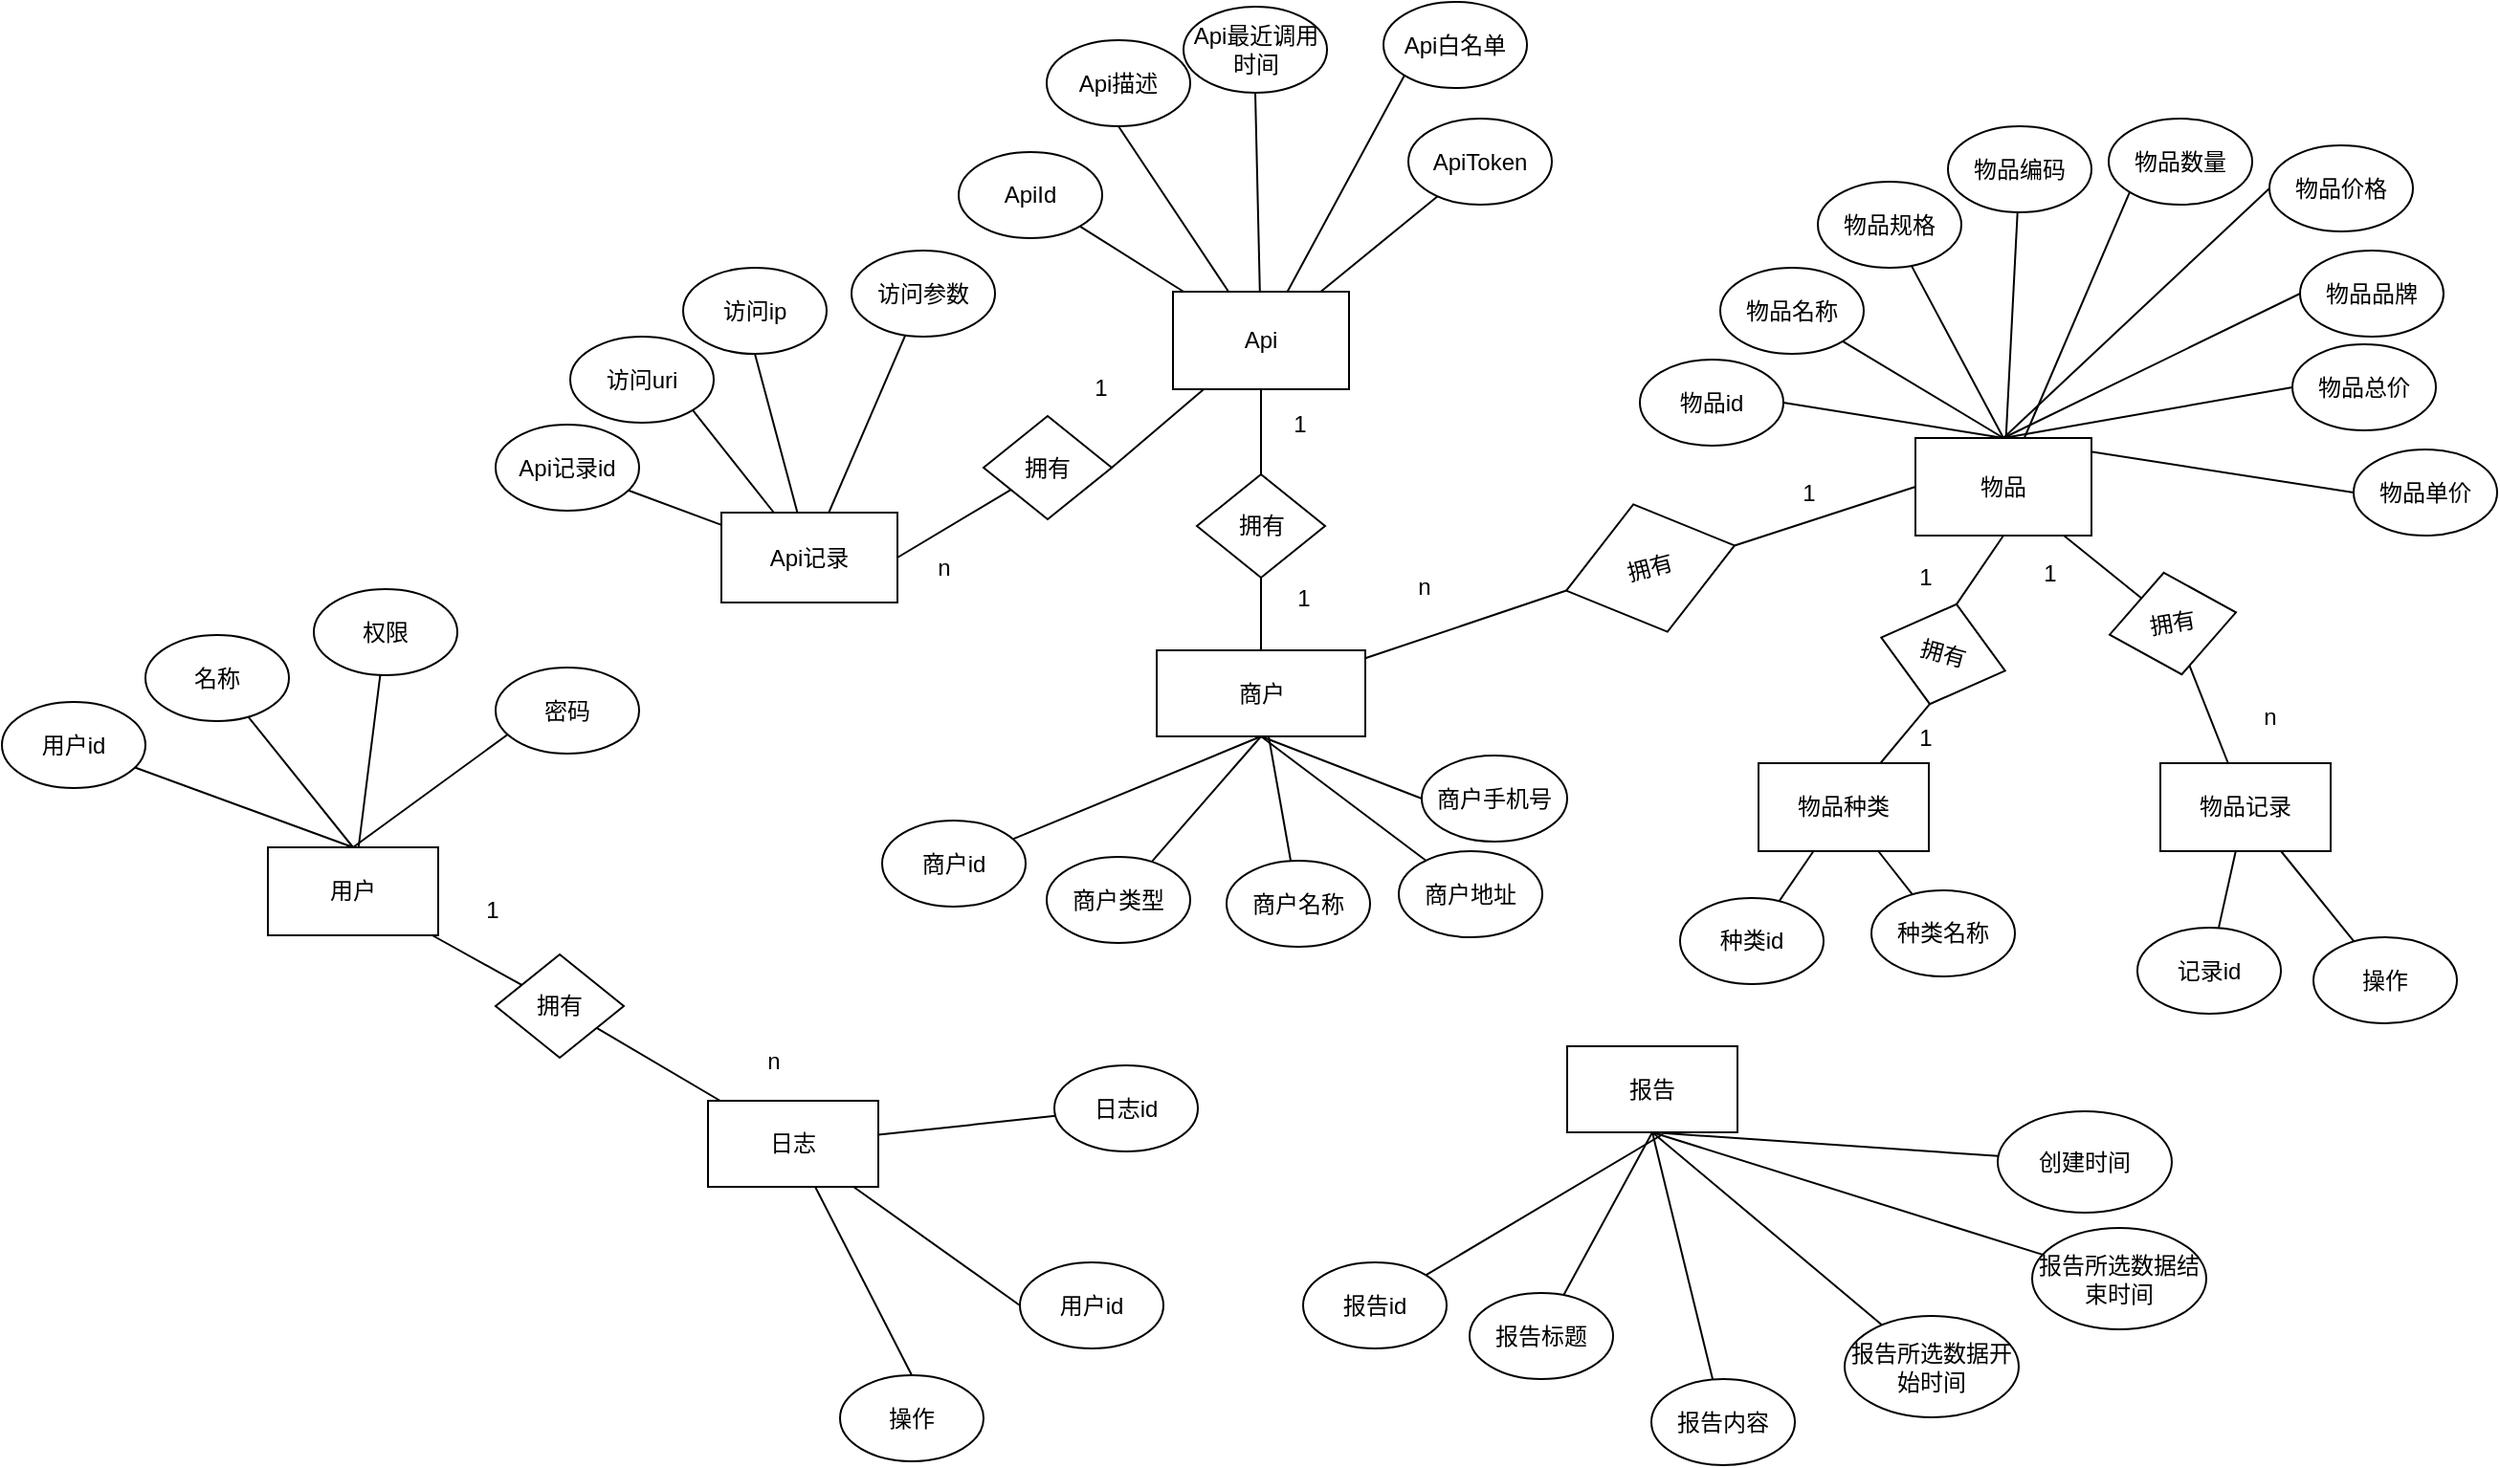 <mxfile version="26.2.13">
  <diagram name="第 1 页" id="D9JgrVOwK0mvOwhrmqaS">
    <mxGraphModel dx="1436" dy="578" grid="0" gridSize="10" guides="1" tooltips="1" connect="1" arrows="1" fold="1" page="0" pageScale="1" pageWidth="827" pageHeight="1169" math="0" shadow="0">
      <root>
        <mxCell id="0" />
        <mxCell id="1" parent="0" />
        <mxCell id="EDPaD9Az1uUJM7cs_bUE-3" value="用户" style="rounded=0;whiteSpace=wrap;html=1;" parent="1" vertex="1">
          <mxGeometry x="-165" y="526" width="89" height="46" as="geometry" />
        </mxCell>
        <mxCell id="EDPaD9Az1uUJM7cs_bUE-11" style="rounded=0;orthogonalLoop=1;jettySize=auto;html=1;endArrow=none;startFill=0;entryX=0.5;entryY=0;entryDx=0;entryDy=0;" parent="1" source="EDPaD9Az1uUJM7cs_bUE-5" target="EDPaD9Az1uUJM7cs_bUE-3" edge="1">
          <mxGeometry relative="1" as="geometry" />
        </mxCell>
        <mxCell id="EDPaD9Az1uUJM7cs_bUE-5" value="用户id" style="ellipse;whiteSpace=wrap;html=1;" parent="1" vertex="1">
          <mxGeometry x="-304" y="450" width="75" height="45" as="geometry" />
        </mxCell>
        <mxCell id="EDPaD9Az1uUJM7cs_bUE-12" style="rounded=0;orthogonalLoop=1;jettySize=auto;html=1;entryX=0.5;entryY=0;entryDx=0;entryDy=0;endArrow=none;startFill=0;" parent="1" source="EDPaD9Az1uUJM7cs_bUE-6" target="EDPaD9Az1uUJM7cs_bUE-3" edge="1">
          <mxGeometry relative="1" as="geometry" />
        </mxCell>
        <mxCell id="EDPaD9Az1uUJM7cs_bUE-6" value="名称" style="ellipse;whiteSpace=wrap;html=1;" parent="1" vertex="1">
          <mxGeometry x="-229" y="415" width="75" height="45" as="geometry" />
        </mxCell>
        <mxCell id="EDPaD9Az1uUJM7cs_bUE-13" style="rounded=0;orthogonalLoop=1;jettySize=auto;html=1;endArrow=none;startFill=0;" parent="1" source="EDPaD9Az1uUJM7cs_bUE-7" target="EDPaD9Az1uUJM7cs_bUE-3" edge="1">
          <mxGeometry relative="1" as="geometry" />
        </mxCell>
        <mxCell id="EDPaD9Az1uUJM7cs_bUE-7" value="权限" style="ellipse;whiteSpace=wrap;html=1;" parent="1" vertex="1">
          <mxGeometry x="-141" y="391" width="75" height="45" as="geometry" />
        </mxCell>
        <mxCell id="EDPaD9Az1uUJM7cs_bUE-16" style="rounded=0;orthogonalLoop=1;jettySize=auto;html=1;endArrow=none;startFill=0;entryX=0.5;entryY=0;entryDx=0;entryDy=0;" parent="1" target="EDPaD9Az1uUJM7cs_bUE-3" edge="1">
          <mxGeometry relative="1" as="geometry">
            <mxPoint x="-35.339" y="463.868" as="sourcePoint" />
          </mxGeometry>
        </mxCell>
        <mxCell id="EDPaD9Az1uUJM7cs_bUE-8" value="密码" style="ellipse;whiteSpace=wrap;html=1;" parent="1" vertex="1">
          <mxGeometry x="-46" y="432" width="75" height="45" as="geometry" />
        </mxCell>
        <mxCell id="EDPaD9Az1uUJM7cs_bUE-32" style="rounded=0;orthogonalLoop=1;jettySize=auto;html=1;endArrow=none;startFill=0;" parent="1" source="tkXjFBQQrUAs-DRNz6bw-17" target="EDPaD9Az1uUJM7cs_bUE-3" edge="1">
          <mxGeometry relative="1" as="geometry" />
        </mxCell>
        <mxCell id="EDPaD9Az1uUJM7cs_bUE-152" value="" style="rounded=0;orthogonalLoop=1;jettySize=auto;html=1;endArrow=none;startFill=0;" parent="1" source="EDPaD9Az1uUJM7cs_bUE-17" target="EDPaD9Az1uUJM7cs_bUE-18" edge="1">
          <mxGeometry relative="1" as="geometry" />
        </mxCell>
        <mxCell id="EDPaD9Az1uUJM7cs_bUE-153" style="rounded=0;orthogonalLoop=1;jettySize=auto;html=1;entryX=0;entryY=0.5;entryDx=0;entryDy=0;endArrow=none;startFill=0;" parent="1" source="EDPaD9Az1uUJM7cs_bUE-17" target="EDPaD9Az1uUJM7cs_bUE-19" edge="1">
          <mxGeometry relative="1" as="geometry" />
        </mxCell>
        <mxCell id="EDPaD9Az1uUJM7cs_bUE-154" style="rounded=0;orthogonalLoop=1;jettySize=auto;html=1;entryX=0.5;entryY=0;entryDx=0;entryDy=0;endArrow=none;startFill=0;" parent="1" source="EDPaD9Az1uUJM7cs_bUE-17" target="EDPaD9Az1uUJM7cs_bUE-20" edge="1">
          <mxGeometry relative="1" as="geometry" />
        </mxCell>
        <mxCell id="EDPaD9Az1uUJM7cs_bUE-17" value="日志" style="rounded=0;whiteSpace=wrap;html=1;" parent="1" vertex="1">
          <mxGeometry x="65" y="658.5" width="89" height="45" as="geometry" />
        </mxCell>
        <mxCell id="EDPaD9Az1uUJM7cs_bUE-18" value="日志id" style="ellipse;whiteSpace=wrap;html=1;" parent="1" vertex="1">
          <mxGeometry x="246" y="640" width="75" height="45" as="geometry" />
        </mxCell>
        <mxCell id="EDPaD9Az1uUJM7cs_bUE-19" value="用户id" style="ellipse;whiteSpace=wrap;html=1;" parent="1" vertex="1">
          <mxGeometry x="228" y="743" width="75" height="45" as="geometry" />
        </mxCell>
        <mxCell id="EDPaD9Az1uUJM7cs_bUE-20" value="操作" style="ellipse;whiteSpace=wrap;html=1;" parent="1" vertex="1">
          <mxGeometry x="134" y="802" width="75" height="45" as="geometry" />
        </mxCell>
        <mxCell id="EDPaD9Az1uUJM7cs_bUE-33" value="n" style="text;html=1;align=center;verticalAlign=middle;resizable=0;points=[];autosize=1;strokeColor=none;fillColor=none;" parent="1" vertex="1">
          <mxGeometry x="86" y="624.5" width="25" height="26" as="geometry" />
        </mxCell>
        <mxCell id="EDPaD9Az1uUJM7cs_bUE-34" value="1" style="text;html=1;align=center;verticalAlign=middle;resizable=0;points=[];autosize=1;strokeColor=none;fillColor=none;" parent="1" vertex="1">
          <mxGeometry x="-61" y="546" width="25" height="26" as="geometry" />
        </mxCell>
        <mxCell id="EDPaD9Az1uUJM7cs_bUE-58" value="" style="rounded=0;orthogonalLoop=1;jettySize=auto;html=1;endArrow=none;startFill=0;" parent="1" source="EDPaD9Az1uUJM7cs_bUE-35" target="EDPaD9Az1uUJM7cs_bUE-38" edge="1">
          <mxGeometry relative="1" as="geometry" />
        </mxCell>
        <mxCell id="EDPaD9Az1uUJM7cs_bUE-59" style="rounded=0;orthogonalLoop=1;jettySize=auto;html=1;endArrow=none;startFill=0;exitX=0.5;exitY=1;exitDx=0;exitDy=0;" parent="1" source="EDPaD9Az1uUJM7cs_bUE-35" target="EDPaD9Az1uUJM7cs_bUE-37" edge="1">
          <mxGeometry relative="1" as="geometry" />
        </mxCell>
        <mxCell id="EDPaD9Az1uUJM7cs_bUE-62" style="rounded=0;orthogonalLoop=1;jettySize=auto;html=1;exitX=0.5;exitY=1;exitDx=0;exitDy=0;endArrow=none;startFill=0;" parent="1" source="EDPaD9Az1uUJM7cs_bUE-35" target="EDPaD9Az1uUJM7cs_bUE-36" edge="1">
          <mxGeometry relative="1" as="geometry" />
        </mxCell>
        <mxCell id="EDPaD9Az1uUJM7cs_bUE-64" style="rounded=0;orthogonalLoop=1;jettySize=auto;html=1;entryX=0;entryY=0.5;entryDx=0;entryDy=0;exitX=0.5;exitY=1;exitDx=0;exitDy=0;endArrow=none;startFill=0;" parent="1" source="EDPaD9Az1uUJM7cs_bUE-35" target="EDPaD9Az1uUJM7cs_bUE-55" edge="1">
          <mxGeometry relative="1" as="geometry" />
        </mxCell>
        <mxCell id="EDPaD9Az1uUJM7cs_bUE-65" style="rounded=0;orthogonalLoop=1;jettySize=auto;html=1;exitX=0.5;exitY=1;exitDx=0;exitDy=0;endArrow=none;startFill=0;" parent="1" source="EDPaD9Az1uUJM7cs_bUE-35" target="EDPaD9Az1uUJM7cs_bUE-39" edge="1">
          <mxGeometry relative="1" as="geometry" />
        </mxCell>
        <mxCell id="tkXjFBQQrUAs-DRNz6bw-3" style="rounded=0;orthogonalLoop=1;jettySize=auto;html=1;entryX=0;entryY=0.5;entryDx=0;entryDy=0;endArrow=none;startFill=0;" edge="1" parent="1" source="EDPaD9Az1uUJM7cs_bUE-35" target="tkXjFBQQrUAs-DRNz6bw-1">
          <mxGeometry relative="1" as="geometry" />
        </mxCell>
        <mxCell id="EDPaD9Az1uUJM7cs_bUE-35" value="商户" style="rounded=0;whiteSpace=wrap;html=1;" parent="1" vertex="1">
          <mxGeometry x="299.5" y="423" width="109" height="45" as="geometry" />
        </mxCell>
        <mxCell id="EDPaD9Az1uUJM7cs_bUE-36" value="商户id" style="ellipse;whiteSpace=wrap;html=1;" parent="1" vertex="1">
          <mxGeometry x="156" y="512" width="75" height="45" as="geometry" />
        </mxCell>
        <mxCell id="EDPaD9Az1uUJM7cs_bUE-37" value="商户类型" style="ellipse;whiteSpace=wrap;html=1;" parent="1" vertex="1">
          <mxGeometry x="242" y="531" width="75" height="45" as="geometry" />
        </mxCell>
        <mxCell id="EDPaD9Az1uUJM7cs_bUE-38" value="商户名称" style="ellipse;whiteSpace=wrap;html=1;" parent="1" vertex="1">
          <mxGeometry x="336" y="533" width="75" height="45" as="geometry" />
        </mxCell>
        <mxCell id="EDPaD9Az1uUJM7cs_bUE-39" value="商户地址" style="ellipse;whiteSpace=wrap;html=1;" parent="1" vertex="1">
          <mxGeometry x="426" y="528" width="75" height="45" as="geometry" />
        </mxCell>
        <mxCell id="EDPaD9Az1uUJM7cs_bUE-48" style="rounded=0;orthogonalLoop=1;jettySize=auto;html=1;endArrow=none;startFill=0;" parent="1" source="EDPaD9Az1uUJM7cs_bUE-44" target="EDPaD9Az1uUJM7cs_bUE-45" edge="1">
          <mxGeometry relative="1" as="geometry" />
        </mxCell>
        <mxCell id="EDPaD9Az1uUJM7cs_bUE-49" style="rounded=0;orthogonalLoop=1;jettySize=auto;html=1;endArrow=none;startFill=0;" parent="1" source="EDPaD9Az1uUJM7cs_bUE-44" target="EDPaD9Az1uUJM7cs_bUE-46" edge="1">
          <mxGeometry relative="1" as="geometry" />
        </mxCell>
        <mxCell id="EDPaD9Az1uUJM7cs_bUE-44" value="物品种类" style="rounded=0;whiteSpace=wrap;html=1;" parent="1" vertex="1">
          <mxGeometry x="614" y="482" width="89" height="46" as="geometry" />
        </mxCell>
        <mxCell id="EDPaD9Az1uUJM7cs_bUE-45" value="种类id" style="ellipse;whiteSpace=wrap;html=1;" parent="1" vertex="1">
          <mxGeometry x="573" y="552.5" width="75" height="45" as="geometry" />
        </mxCell>
        <mxCell id="EDPaD9Az1uUJM7cs_bUE-46" value="种类名称" style="ellipse;whiteSpace=wrap;html=1;" parent="1" vertex="1">
          <mxGeometry x="673" y="548.5" width="75" height="45" as="geometry" />
        </mxCell>
        <mxCell id="EDPaD9Az1uUJM7cs_bUE-72" style="rounded=0;orthogonalLoop=1;jettySize=auto;html=1;endArrow=none;startFill=0;" parent="1" source="EDPaD9Az1uUJM7cs_bUE-50" target="EDPaD9Az1uUJM7cs_bUE-54" edge="1">
          <mxGeometry relative="1" as="geometry" />
        </mxCell>
        <mxCell id="EDPaD9Az1uUJM7cs_bUE-73" style="rounded=0;orthogonalLoop=1;jettySize=auto;html=1;entryX=0;entryY=1;entryDx=0;entryDy=0;endArrow=none;startFill=0;" parent="1" source="EDPaD9Az1uUJM7cs_bUE-50" target="EDPaD9Az1uUJM7cs_bUE-66" edge="1">
          <mxGeometry relative="1" as="geometry" />
        </mxCell>
        <mxCell id="EDPaD9Az1uUJM7cs_bUE-74" style="rounded=0;orthogonalLoop=1;jettySize=auto;html=1;entryX=0;entryY=0.5;entryDx=0;entryDy=0;exitX=0.5;exitY=0;exitDx=0;exitDy=0;endArrow=none;startFill=0;" parent="1" source="EDPaD9Az1uUJM7cs_bUE-50" target="EDPaD9Az1uUJM7cs_bUE-67" edge="1">
          <mxGeometry relative="1" as="geometry" />
        </mxCell>
        <mxCell id="EDPaD9Az1uUJM7cs_bUE-75" style="rounded=0;orthogonalLoop=1;jettySize=auto;html=1;entryX=0;entryY=0.5;entryDx=0;entryDy=0;exitX=0.5;exitY=0;exitDx=0;exitDy=0;endArrow=none;startFill=0;" parent="1" source="EDPaD9Az1uUJM7cs_bUE-50" target="EDPaD9Az1uUJM7cs_bUE-68" edge="1">
          <mxGeometry relative="1" as="geometry" />
        </mxCell>
        <mxCell id="EDPaD9Az1uUJM7cs_bUE-76" style="rounded=0;orthogonalLoop=1;jettySize=auto;html=1;entryX=0;entryY=0.5;entryDx=0;entryDy=0;exitX=0.5;exitY=0;exitDx=0;exitDy=0;endArrow=none;startFill=0;" parent="1" source="EDPaD9Az1uUJM7cs_bUE-50" target="EDPaD9Az1uUJM7cs_bUE-69" edge="1">
          <mxGeometry relative="1" as="geometry" />
        </mxCell>
        <mxCell id="EDPaD9Az1uUJM7cs_bUE-77" style="rounded=0;orthogonalLoop=1;jettySize=auto;html=1;entryX=0;entryY=0.5;entryDx=0;entryDy=0;exitX=0.5;exitY=0;exitDx=0;exitDy=0;endArrow=none;startFill=0;" parent="1" source="EDPaD9Az1uUJM7cs_bUE-50" target="EDPaD9Az1uUJM7cs_bUE-70" edge="1">
          <mxGeometry relative="1" as="geometry" />
        </mxCell>
        <mxCell id="EDPaD9Az1uUJM7cs_bUE-78" style="rounded=0;orthogonalLoop=1;jettySize=auto;html=1;exitX=0.5;exitY=0;exitDx=0;exitDy=0;endArrow=none;startFill=0;" parent="1" source="EDPaD9Az1uUJM7cs_bUE-50" target="EDPaD9Az1uUJM7cs_bUE-53" edge="1">
          <mxGeometry relative="1" as="geometry" />
        </mxCell>
        <mxCell id="EDPaD9Az1uUJM7cs_bUE-79" style="rounded=0;orthogonalLoop=1;jettySize=auto;html=1;exitX=0.5;exitY=0;exitDx=0;exitDy=0;endArrow=none;startFill=0;" parent="1" source="EDPaD9Az1uUJM7cs_bUE-50" target="EDPaD9Az1uUJM7cs_bUE-52" edge="1">
          <mxGeometry relative="1" as="geometry" />
        </mxCell>
        <mxCell id="EDPaD9Az1uUJM7cs_bUE-80" style="rounded=0;orthogonalLoop=1;jettySize=auto;html=1;entryX=1;entryY=0.5;entryDx=0;entryDy=0;exitX=0.5;exitY=0;exitDx=0;exitDy=0;endArrow=none;startFill=0;" parent="1" source="EDPaD9Az1uUJM7cs_bUE-50" target="EDPaD9Az1uUJM7cs_bUE-51" edge="1">
          <mxGeometry relative="1" as="geometry" />
        </mxCell>
        <mxCell id="EDPaD9Az1uUJM7cs_bUE-50" value="物品" style="rounded=0;whiteSpace=wrap;html=1;" parent="1" vertex="1">
          <mxGeometry x="696" y="312" width="92" height="51" as="geometry" />
        </mxCell>
        <mxCell id="EDPaD9Az1uUJM7cs_bUE-51" value="物品id" style="ellipse;whiteSpace=wrap;html=1;" parent="1" vertex="1">
          <mxGeometry x="552" y="271" width="75" height="45" as="geometry" />
        </mxCell>
        <mxCell id="EDPaD9Az1uUJM7cs_bUE-52" value="物品名称" style="ellipse;whiteSpace=wrap;html=1;" parent="1" vertex="1">
          <mxGeometry x="594" y="223" width="75" height="45" as="geometry" />
        </mxCell>
        <mxCell id="EDPaD9Az1uUJM7cs_bUE-53" value="物品规格" style="ellipse;whiteSpace=wrap;html=1;" parent="1" vertex="1">
          <mxGeometry x="645" y="178" width="75" height="45" as="geometry" />
        </mxCell>
        <mxCell id="EDPaD9Az1uUJM7cs_bUE-54" value="物品编码" style="ellipse;whiteSpace=wrap;html=1;" parent="1" vertex="1">
          <mxGeometry x="713" y="149" width="75" height="45" as="geometry" />
        </mxCell>
        <mxCell id="EDPaD9Az1uUJM7cs_bUE-55" value="商户手机号" style="ellipse;whiteSpace=wrap;html=1;" parent="1" vertex="1">
          <mxGeometry x="438" y="478" width="76" height="45" as="geometry" />
        </mxCell>
        <mxCell id="EDPaD9Az1uUJM7cs_bUE-66" value="物品数量" style="ellipse;whiteSpace=wrap;html=1;" parent="1" vertex="1">
          <mxGeometry x="797" y="145" width="75" height="45" as="geometry" />
        </mxCell>
        <mxCell id="EDPaD9Az1uUJM7cs_bUE-67" value="物品价格" style="ellipse;whiteSpace=wrap;html=1;" parent="1" vertex="1">
          <mxGeometry x="881" y="159" width="75" height="45" as="geometry" />
        </mxCell>
        <mxCell id="EDPaD9Az1uUJM7cs_bUE-68" value="物品品牌" style="ellipse;whiteSpace=wrap;html=1;" parent="1" vertex="1">
          <mxGeometry x="897" y="214" width="75" height="45" as="geometry" />
        </mxCell>
        <mxCell id="EDPaD9Az1uUJM7cs_bUE-69" value="物品总价" style="ellipse;whiteSpace=wrap;html=1;" parent="1" vertex="1">
          <mxGeometry x="893" y="263" width="75" height="45" as="geometry" />
        </mxCell>
        <mxCell id="EDPaD9Az1uUJM7cs_bUE-70" value="物品单价" style="ellipse;whiteSpace=wrap;html=1;" parent="1" vertex="1">
          <mxGeometry x="925" y="318" width="75" height="45" as="geometry" />
        </mxCell>
        <mxCell id="EDPaD9Az1uUJM7cs_bUE-85" value="1" style="text;html=1;align=center;verticalAlign=middle;resizable=0;points=[];autosize=1;strokeColor=none;fillColor=none;" parent="1" vertex="1">
          <mxGeometry x="688" y="456" width="25" height="26" as="geometry" />
        </mxCell>
        <mxCell id="EDPaD9Az1uUJM7cs_bUE-86" value="1" style="text;html=1;align=center;verticalAlign=middle;resizable=0;points=[];autosize=1;strokeColor=none;fillColor=none;" parent="1" vertex="1">
          <mxGeometry x="688" y="372" width="25" height="26" as="geometry" />
        </mxCell>
        <mxCell id="EDPaD9Az1uUJM7cs_bUE-87" value="1" style="text;html=1;align=center;verticalAlign=middle;resizable=0;points=[];autosize=1;strokeColor=none;fillColor=none;" parent="1" vertex="1">
          <mxGeometry x="627" y="327.5" width="25" height="26" as="geometry" />
        </mxCell>
        <mxCell id="EDPaD9Az1uUJM7cs_bUE-88" value="n" style="text;html=1;align=center;verticalAlign=middle;resizable=0;points=[];autosize=1;strokeColor=none;fillColor=none;" parent="1" vertex="1">
          <mxGeometry x="426" y="377" width="25" height="26" as="geometry" />
        </mxCell>
        <mxCell id="EDPaD9Az1uUJM7cs_bUE-93" value="" style="rounded=0;orthogonalLoop=1;jettySize=auto;html=1;endArrow=none;startFill=0;" parent="1" source="EDPaD9Az1uUJM7cs_bUE-89" target="EDPaD9Az1uUJM7cs_bUE-90" edge="1">
          <mxGeometry relative="1" as="geometry" />
        </mxCell>
        <mxCell id="EDPaD9Az1uUJM7cs_bUE-94" style="rounded=0;orthogonalLoop=1;jettySize=auto;html=1;endArrow=none;startFill=0;" parent="1" source="EDPaD9Az1uUJM7cs_bUE-89" target="EDPaD9Az1uUJM7cs_bUE-91" edge="1">
          <mxGeometry relative="1" as="geometry" />
        </mxCell>
        <mxCell id="EDPaD9Az1uUJM7cs_bUE-89" value="物品记录" style="rounded=0;whiteSpace=wrap;html=1;" parent="1" vertex="1">
          <mxGeometry x="824" y="482" width="89" height="46" as="geometry" />
        </mxCell>
        <mxCell id="EDPaD9Az1uUJM7cs_bUE-90" value="记录id" style="ellipse;whiteSpace=wrap;html=1;" parent="1" vertex="1">
          <mxGeometry x="812" y="568" width="75" height="45" as="geometry" />
        </mxCell>
        <mxCell id="EDPaD9Az1uUJM7cs_bUE-91" value="操作" style="ellipse;whiteSpace=wrap;html=1;" parent="1" vertex="1">
          <mxGeometry x="904" y="573" width="75" height="45" as="geometry" />
        </mxCell>
        <mxCell id="EDPaD9Az1uUJM7cs_bUE-98" value="1" style="text;html=1;align=center;verticalAlign=middle;resizable=0;points=[];autosize=1;strokeColor=none;fillColor=none;" parent="1" vertex="1">
          <mxGeometry x="753" y="370" width="25" height="26" as="geometry" />
        </mxCell>
        <mxCell id="EDPaD9Az1uUJM7cs_bUE-99" value="n" style="text;html=1;align=center;verticalAlign=middle;resizable=0;points=[];autosize=1;strokeColor=none;fillColor=none;" parent="1" vertex="1">
          <mxGeometry x="868" y="445" width="25" height="26" as="geometry" />
        </mxCell>
        <mxCell id="EDPaD9Az1uUJM7cs_bUE-107" style="rounded=0;orthogonalLoop=1;jettySize=auto;html=1;endArrow=none;startFill=0;" parent="1" source="EDPaD9Az1uUJM7cs_bUE-101" target="EDPaD9Az1uUJM7cs_bUE-102" edge="1">
          <mxGeometry relative="1" as="geometry" />
        </mxCell>
        <mxCell id="EDPaD9Az1uUJM7cs_bUE-108" style="rounded=0;orthogonalLoop=1;jettySize=auto;html=1;entryX=0.5;entryY=1;entryDx=0;entryDy=0;endArrow=none;startFill=0;" parent="1" source="EDPaD9Az1uUJM7cs_bUE-101" target="EDPaD9Az1uUJM7cs_bUE-103" edge="1">
          <mxGeometry relative="1" as="geometry">
            <mxPoint x="319.739" y="195.391" as="targetPoint" />
          </mxGeometry>
        </mxCell>
        <mxCell id="EDPaD9Az1uUJM7cs_bUE-109" style="rounded=0;orthogonalLoop=1;jettySize=auto;html=1;entryX=0.5;entryY=1;entryDx=0;entryDy=0;endArrow=none;startFill=0;" parent="1" source="EDPaD9Az1uUJM7cs_bUE-101" target="EDPaD9Az1uUJM7cs_bUE-104" edge="1">
          <mxGeometry relative="1" as="geometry" />
        </mxCell>
        <mxCell id="EDPaD9Az1uUJM7cs_bUE-110" style="rounded=0;orthogonalLoop=1;jettySize=auto;html=1;entryX=0;entryY=1;entryDx=0;entryDy=0;endArrow=none;startFill=0;" parent="1" source="EDPaD9Az1uUJM7cs_bUE-101" target="EDPaD9Az1uUJM7cs_bUE-105" edge="1">
          <mxGeometry relative="1" as="geometry" />
        </mxCell>
        <mxCell id="EDPaD9Az1uUJM7cs_bUE-111" style="rounded=0;orthogonalLoop=1;jettySize=auto;html=1;endArrow=none;startFill=0;" parent="1" source="EDPaD9Az1uUJM7cs_bUE-101" target="EDPaD9Az1uUJM7cs_bUE-106" edge="1">
          <mxGeometry relative="1" as="geometry" />
        </mxCell>
        <mxCell id="EDPaD9Az1uUJM7cs_bUE-147" style="rounded=0;orthogonalLoop=1;jettySize=auto;html=1;entryX=1;entryY=0.5;entryDx=0;entryDy=0;endArrow=none;startFill=0;" parent="1" source="tkXjFBQQrUAs-DRNz6bw-15" target="EDPaD9Az1uUJM7cs_bUE-116" edge="1">
          <mxGeometry relative="1" as="geometry" />
        </mxCell>
        <mxCell id="EDPaD9Az1uUJM7cs_bUE-101" value="Api" style="rounded=0;whiteSpace=wrap;html=1;" parent="1" vertex="1">
          <mxGeometry x="308" y="235.5" width="92" height="51" as="geometry" />
        </mxCell>
        <mxCell id="EDPaD9Az1uUJM7cs_bUE-102" value="ApiId" style="ellipse;whiteSpace=wrap;html=1;" parent="1" vertex="1">
          <mxGeometry x="196" y="162.5" width="75" height="45" as="geometry" />
        </mxCell>
        <mxCell id="EDPaD9Az1uUJM7cs_bUE-103" value="Api描述" style="ellipse;whiteSpace=wrap;html=1;" parent="1" vertex="1">
          <mxGeometry x="242" y="104" width="75" height="45" as="geometry" />
        </mxCell>
        <mxCell id="EDPaD9Az1uUJM7cs_bUE-104" value="Api最近调用时间" style="ellipse;whiteSpace=wrap;html=1;" parent="1" vertex="1">
          <mxGeometry x="313.5" y="86.5" width="75" height="45" as="geometry" />
        </mxCell>
        <mxCell id="EDPaD9Az1uUJM7cs_bUE-105" value="Api白名单" style="ellipse;whiteSpace=wrap;html=1;" parent="1" vertex="1">
          <mxGeometry x="418" y="84" width="75" height="45" as="geometry" />
        </mxCell>
        <mxCell id="EDPaD9Az1uUJM7cs_bUE-106" value="ApiToken" style="ellipse;whiteSpace=wrap;html=1;" parent="1" vertex="1">
          <mxGeometry x="431" y="145" width="75" height="45" as="geometry" />
        </mxCell>
        <mxCell id="EDPaD9Az1uUJM7cs_bUE-113" value="1" style="text;html=1;align=center;verticalAlign=middle;resizable=0;points=[];autosize=1;strokeColor=none;fillColor=none;" parent="1" vertex="1">
          <mxGeometry x="361" y="292" width="25" height="26" as="geometry" />
        </mxCell>
        <mxCell id="EDPaD9Az1uUJM7cs_bUE-114" value="1" style="text;html=1;align=center;verticalAlign=middle;resizable=0;points=[];autosize=1;strokeColor=none;fillColor=none;" parent="1" vertex="1">
          <mxGeometry x="363.5" y="383" width="25" height="26" as="geometry" />
        </mxCell>
        <mxCell id="EDPaD9Az1uUJM7cs_bUE-141" value="" style="rounded=0;orthogonalLoop=1;jettySize=auto;html=1;endArrow=none;startFill=0;" parent="1" source="EDPaD9Az1uUJM7cs_bUE-116" target="EDPaD9Az1uUJM7cs_bUE-117" edge="1">
          <mxGeometry relative="1" as="geometry" />
        </mxCell>
        <mxCell id="EDPaD9Az1uUJM7cs_bUE-142" value="" style="rounded=0;orthogonalLoop=1;jettySize=auto;html=1;endArrow=none;startFill=0;" parent="1" source="EDPaD9Az1uUJM7cs_bUE-116" target="EDPaD9Az1uUJM7cs_bUE-140" edge="1">
          <mxGeometry relative="1" as="geometry" />
        </mxCell>
        <mxCell id="EDPaD9Az1uUJM7cs_bUE-144" style="rounded=0;orthogonalLoop=1;jettySize=auto;html=1;entryX=0.5;entryY=1;entryDx=0;entryDy=0;endArrow=none;startFill=0;" parent="1" source="EDPaD9Az1uUJM7cs_bUE-116" target="EDPaD9Az1uUJM7cs_bUE-139" edge="1">
          <mxGeometry relative="1" as="geometry" />
        </mxCell>
        <mxCell id="EDPaD9Az1uUJM7cs_bUE-145" style="rounded=0;orthogonalLoop=1;jettySize=auto;html=1;entryX=1;entryY=1;entryDx=0;entryDy=0;endArrow=none;startFill=0;" parent="1" source="EDPaD9Az1uUJM7cs_bUE-116" target="EDPaD9Az1uUJM7cs_bUE-138" edge="1">
          <mxGeometry relative="1" as="geometry" />
        </mxCell>
        <mxCell id="EDPaD9Az1uUJM7cs_bUE-116" value="Api记录" style="rounded=0;whiteSpace=wrap;html=1;" parent="1" vertex="1">
          <mxGeometry x="72" y="351" width="92" height="47" as="geometry" />
        </mxCell>
        <mxCell id="EDPaD9Az1uUJM7cs_bUE-117" value="Api记录id" style="ellipse;whiteSpace=wrap;html=1;" parent="1" vertex="1">
          <mxGeometry x="-46" y="305" width="75" height="45" as="geometry" />
        </mxCell>
        <mxCell id="EDPaD9Az1uUJM7cs_bUE-138" value="访问uri" style="ellipse;whiteSpace=wrap;html=1;" parent="1" vertex="1">
          <mxGeometry x="-7" y="259" width="75" height="45" as="geometry" />
        </mxCell>
        <mxCell id="EDPaD9Az1uUJM7cs_bUE-139" value="访问ip" style="ellipse;whiteSpace=wrap;html=1;" parent="1" vertex="1">
          <mxGeometry x="52" y="223" width="75" height="45" as="geometry" />
        </mxCell>
        <mxCell id="EDPaD9Az1uUJM7cs_bUE-140" value="访问参数" style="ellipse;whiteSpace=wrap;html=1;" parent="1" vertex="1">
          <mxGeometry x="140" y="214" width="75" height="45" as="geometry" />
        </mxCell>
        <mxCell id="EDPaD9Az1uUJM7cs_bUE-149" value="n" style="text;html=1;align=center;verticalAlign=middle;resizable=0;points=[];autosize=1;strokeColor=none;fillColor=none;" parent="1" vertex="1">
          <mxGeometry x="175" y="367" width="25" height="26" as="geometry" />
        </mxCell>
        <mxCell id="EDPaD9Az1uUJM7cs_bUE-150" value="1" style="text;html=1;align=center;verticalAlign=middle;resizable=0;points=[];autosize=1;strokeColor=none;fillColor=none;" parent="1" vertex="1">
          <mxGeometry x="257" y="272.5" width="25" height="26" as="geometry" />
        </mxCell>
        <mxCell id="Tgb5hurDvH3hcKjn0BR1-1" value="报告" style="rounded=0;whiteSpace=wrap;html=1;" parent="1" vertex="1">
          <mxGeometry x="514" y="630" width="89" height="45" as="geometry" />
        </mxCell>
        <mxCell id="Tgb5hurDvH3hcKjn0BR1-8" style="rounded=0;orthogonalLoop=1;jettySize=auto;html=1;endArrow=none;startFill=0;" parent="1" source="Tgb5hurDvH3hcKjn0BR1-2" edge="1">
          <mxGeometry relative="1" as="geometry">
            <mxPoint x="564" y="676" as="targetPoint" />
          </mxGeometry>
        </mxCell>
        <mxCell id="Tgb5hurDvH3hcKjn0BR1-2" value="报告id" style="ellipse;whiteSpace=wrap;html=1;" parent="1" vertex="1">
          <mxGeometry x="376" y="743" width="75" height="45" as="geometry" />
        </mxCell>
        <mxCell id="Tgb5hurDvH3hcKjn0BR1-9" style="rounded=0;orthogonalLoop=1;jettySize=auto;html=1;endArrow=none;startFill=0;entryX=0.5;entryY=1;entryDx=0;entryDy=0;" parent="1" source="Tgb5hurDvH3hcKjn0BR1-3" target="Tgb5hurDvH3hcKjn0BR1-1" edge="1">
          <mxGeometry relative="1" as="geometry" />
        </mxCell>
        <mxCell id="Tgb5hurDvH3hcKjn0BR1-3" value="报告标题" style="ellipse;whiteSpace=wrap;html=1;" parent="1" vertex="1">
          <mxGeometry x="463" y="759" width="75" height="45" as="geometry" />
        </mxCell>
        <mxCell id="Tgb5hurDvH3hcKjn0BR1-10" style="rounded=0;orthogonalLoop=1;jettySize=auto;html=1;entryX=0.5;entryY=1;entryDx=0;entryDy=0;endArrow=none;startFill=0;" parent="1" source="Tgb5hurDvH3hcKjn0BR1-4" target="Tgb5hurDvH3hcKjn0BR1-1" edge="1">
          <mxGeometry relative="1" as="geometry" />
        </mxCell>
        <mxCell id="Tgb5hurDvH3hcKjn0BR1-4" value="报告内容" style="ellipse;whiteSpace=wrap;html=1;" parent="1" vertex="1">
          <mxGeometry x="558" y="804" width="75" height="45" as="geometry" />
        </mxCell>
        <mxCell id="Tgb5hurDvH3hcKjn0BR1-11" style="rounded=0;orthogonalLoop=1;jettySize=auto;html=1;entryX=0.5;entryY=1;entryDx=0;entryDy=0;endArrow=none;startFill=0;" parent="1" source="Tgb5hurDvH3hcKjn0BR1-5" target="Tgb5hurDvH3hcKjn0BR1-1" edge="1">
          <mxGeometry relative="1" as="geometry" />
        </mxCell>
        <mxCell id="Tgb5hurDvH3hcKjn0BR1-5" value="报告所选数据开始时间" style="ellipse;whiteSpace=wrap;html=1;" parent="1" vertex="1">
          <mxGeometry x="659" y="771" width="91" height="53" as="geometry" />
        </mxCell>
        <mxCell id="Tgb5hurDvH3hcKjn0BR1-12" style="rounded=0;orthogonalLoop=1;jettySize=auto;html=1;entryX=0.5;entryY=1;entryDx=0;entryDy=0;endArrow=none;startFill=0;" parent="1" source="Tgb5hurDvH3hcKjn0BR1-6" target="Tgb5hurDvH3hcKjn0BR1-1" edge="1">
          <mxGeometry relative="1" as="geometry" />
        </mxCell>
        <mxCell id="Tgb5hurDvH3hcKjn0BR1-6" value="报告所选数据结束时间" style="ellipse;whiteSpace=wrap;html=1;" parent="1" vertex="1">
          <mxGeometry x="757" y="725" width="91" height="53" as="geometry" />
        </mxCell>
        <mxCell id="Tgb5hurDvH3hcKjn0BR1-13" style="rounded=0;orthogonalLoop=1;jettySize=auto;html=1;entryX=0.5;entryY=1;entryDx=0;entryDy=0;endArrow=none;startFill=0;" parent="1" source="Tgb5hurDvH3hcKjn0BR1-7" target="Tgb5hurDvH3hcKjn0BR1-1" edge="1">
          <mxGeometry relative="1" as="geometry" />
        </mxCell>
        <mxCell id="Tgb5hurDvH3hcKjn0BR1-7" value="创建时间" style="ellipse;whiteSpace=wrap;html=1;" parent="1" vertex="1">
          <mxGeometry x="739" y="664" width="91" height="53" as="geometry" />
        </mxCell>
        <mxCell id="tkXjFBQQrUAs-DRNz6bw-4" style="rounded=0;orthogonalLoop=1;jettySize=auto;html=1;entryX=0;entryY=0.5;entryDx=0;entryDy=0;endArrow=none;startFill=0;exitX=1;exitY=0.5;exitDx=0;exitDy=0;" edge="1" parent="1" source="tkXjFBQQrUAs-DRNz6bw-1" target="EDPaD9Az1uUJM7cs_bUE-50">
          <mxGeometry relative="1" as="geometry" />
        </mxCell>
        <mxCell id="tkXjFBQQrUAs-DRNz6bw-1" value="拥有" style="rhombus;whiteSpace=wrap;html=1;rotation=-15;" vertex="1" parent="1">
          <mxGeometry x="512" y="345.5" width="91" height="69" as="geometry" />
        </mxCell>
        <mxCell id="tkXjFBQQrUAs-DRNz6bw-6" style="rounded=0;orthogonalLoop=1;jettySize=auto;html=1;endArrow=none;startFill=0;exitX=0.5;exitY=1;exitDx=0;exitDy=0;" edge="1" parent="1" source="tkXjFBQQrUAs-DRNz6bw-5" target="EDPaD9Az1uUJM7cs_bUE-44">
          <mxGeometry relative="1" as="geometry" />
        </mxCell>
        <mxCell id="tkXjFBQQrUAs-DRNz6bw-7" style="rounded=0;orthogonalLoop=1;jettySize=auto;html=1;entryX=0.5;entryY=1;entryDx=0;entryDy=0;endArrow=none;startFill=0;exitX=0.5;exitY=0;exitDx=0;exitDy=0;" edge="1" parent="1" source="tkXjFBQQrUAs-DRNz6bw-5" target="EDPaD9Az1uUJM7cs_bUE-50">
          <mxGeometry relative="1" as="geometry" />
        </mxCell>
        <mxCell id="tkXjFBQQrUAs-DRNz6bw-5" value="拥有" style="rhombus;whiteSpace=wrap;html=1;rotation=15;" vertex="1" parent="1">
          <mxGeometry x="677" y="398" width="67" height="54" as="geometry" />
        </mxCell>
        <mxCell id="tkXjFBQQrUAs-DRNz6bw-10" style="rounded=0;orthogonalLoop=1;jettySize=auto;html=1;endArrow=none;startFill=0;" edge="1" parent="1" source="tkXjFBQQrUAs-DRNz6bw-8" target="EDPaD9Az1uUJM7cs_bUE-89">
          <mxGeometry relative="1" as="geometry" />
        </mxCell>
        <mxCell id="tkXjFBQQrUAs-DRNz6bw-11" style="rounded=0;orthogonalLoop=1;jettySize=auto;html=1;endArrow=none;startFill=0;" edge="1" parent="1" source="tkXjFBQQrUAs-DRNz6bw-8" target="EDPaD9Az1uUJM7cs_bUE-50">
          <mxGeometry relative="1" as="geometry" />
        </mxCell>
        <mxCell id="tkXjFBQQrUAs-DRNz6bw-8" value="拥有" style="rhombus;whiteSpace=wrap;html=1;rotation=-10;" vertex="1" parent="1">
          <mxGeometry x="797" y="382" width="67" height="54" as="geometry" />
        </mxCell>
        <mxCell id="tkXjFBQQrUAs-DRNz6bw-13" style="edgeStyle=orthogonalEdgeStyle;rounded=0;orthogonalLoop=1;jettySize=auto;html=1;endArrow=none;startFill=0;" edge="1" parent="1" source="tkXjFBQQrUAs-DRNz6bw-12" target="EDPaD9Az1uUJM7cs_bUE-35">
          <mxGeometry relative="1" as="geometry" />
        </mxCell>
        <mxCell id="tkXjFBQQrUAs-DRNz6bw-14" style="edgeStyle=orthogonalEdgeStyle;rounded=0;orthogonalLoop=1;jettySize=auto;html=1;entryX=0.5;entryY=1;entryDx=0;entryDy=0;endArrow=none;startFill=0;" edge="1" parent="1" source="tkXjFBQQrUAs-DRNz6bw-12" target="EDPaD9Az1uUJM7cs_bUE-101">
          <mxGeometry relative="1" as="geometry" />
        </mxCell>
        <mxCell id="tkXjFBQQrUAs-DRNz6bw-12" value="拥有" style="rhombus;whiteSpace=wrap;html=1;rotation=0;" vertex="1" parent="1">
          <mxGeometry x="320.5" y="331" width="67" height="54" as="geometry" />
        </mxCell>
        <mxCell id="tkXjFBQQrUAs-DRNz6bw-16" value="" style="rounded=0;orthogonalLoop=1;jettySize=auto;html=1;entryX=1;entryY=0.5;entryDx=0;entryDy=0;endArrow=none;startFill=0;" edge="1" parent="1" source="EDPaD9Az1uUJM7cs_bUE-101" target="tkXjFBQQrUAs-DRNz6bw-15">
          <mxGeometry relative="1" as="geometry">
            <mxPoint x="311" y="287" as="sourcePoint" />
            <mxPoint x="164" y="375" as="targetPoint" />
          </mxGeometry>
        </mxCell>
        <mxCell id="tkXjFBQQrUAs-DRNz6bw-15" value="拥有" style="rhombus;whiteSpace=wrap;html=1;rotation=0;" vertex="1" parent="1">
          <mxGeometry x="209" y="300.5" width="67" height="54" as="geometry" />
        </mxCell>
        <mxCell id="tkXjFBQQrUAs-DRNz6bw-18" value="" style="rounded=0;orthogonalLoop=1;jettySize=auto;html=1;endArrow=none;startFill=0;" edge="1" parent="1" source="EDPaD9Az1uUJM7cs_bUE-17" target="tkXjFBQQrUAs-DRNz6bw-17">
          <mxGeometry relative="1" as="geometry">
            <mxPoint x="70" y="659" as="sourcePoint" />
            <mxPoint x="-80" y="572" as="targetPoint" />
          </mxGeometry>
        </mxCell>
        <mxCell id="tkXjFBQQrUAs-DRNz6bw-17" value="拥有" style="rhombus;whiteSpace=wrap;html=1;rotation=0;" vertex="1" parent="1">
          <mxGeometry x="-46" y="582" width="67" height="54" as="geometry" />
        </mxCell>
      </root>
    </mxGraphModel>
  </diagram>
</mxfile>

